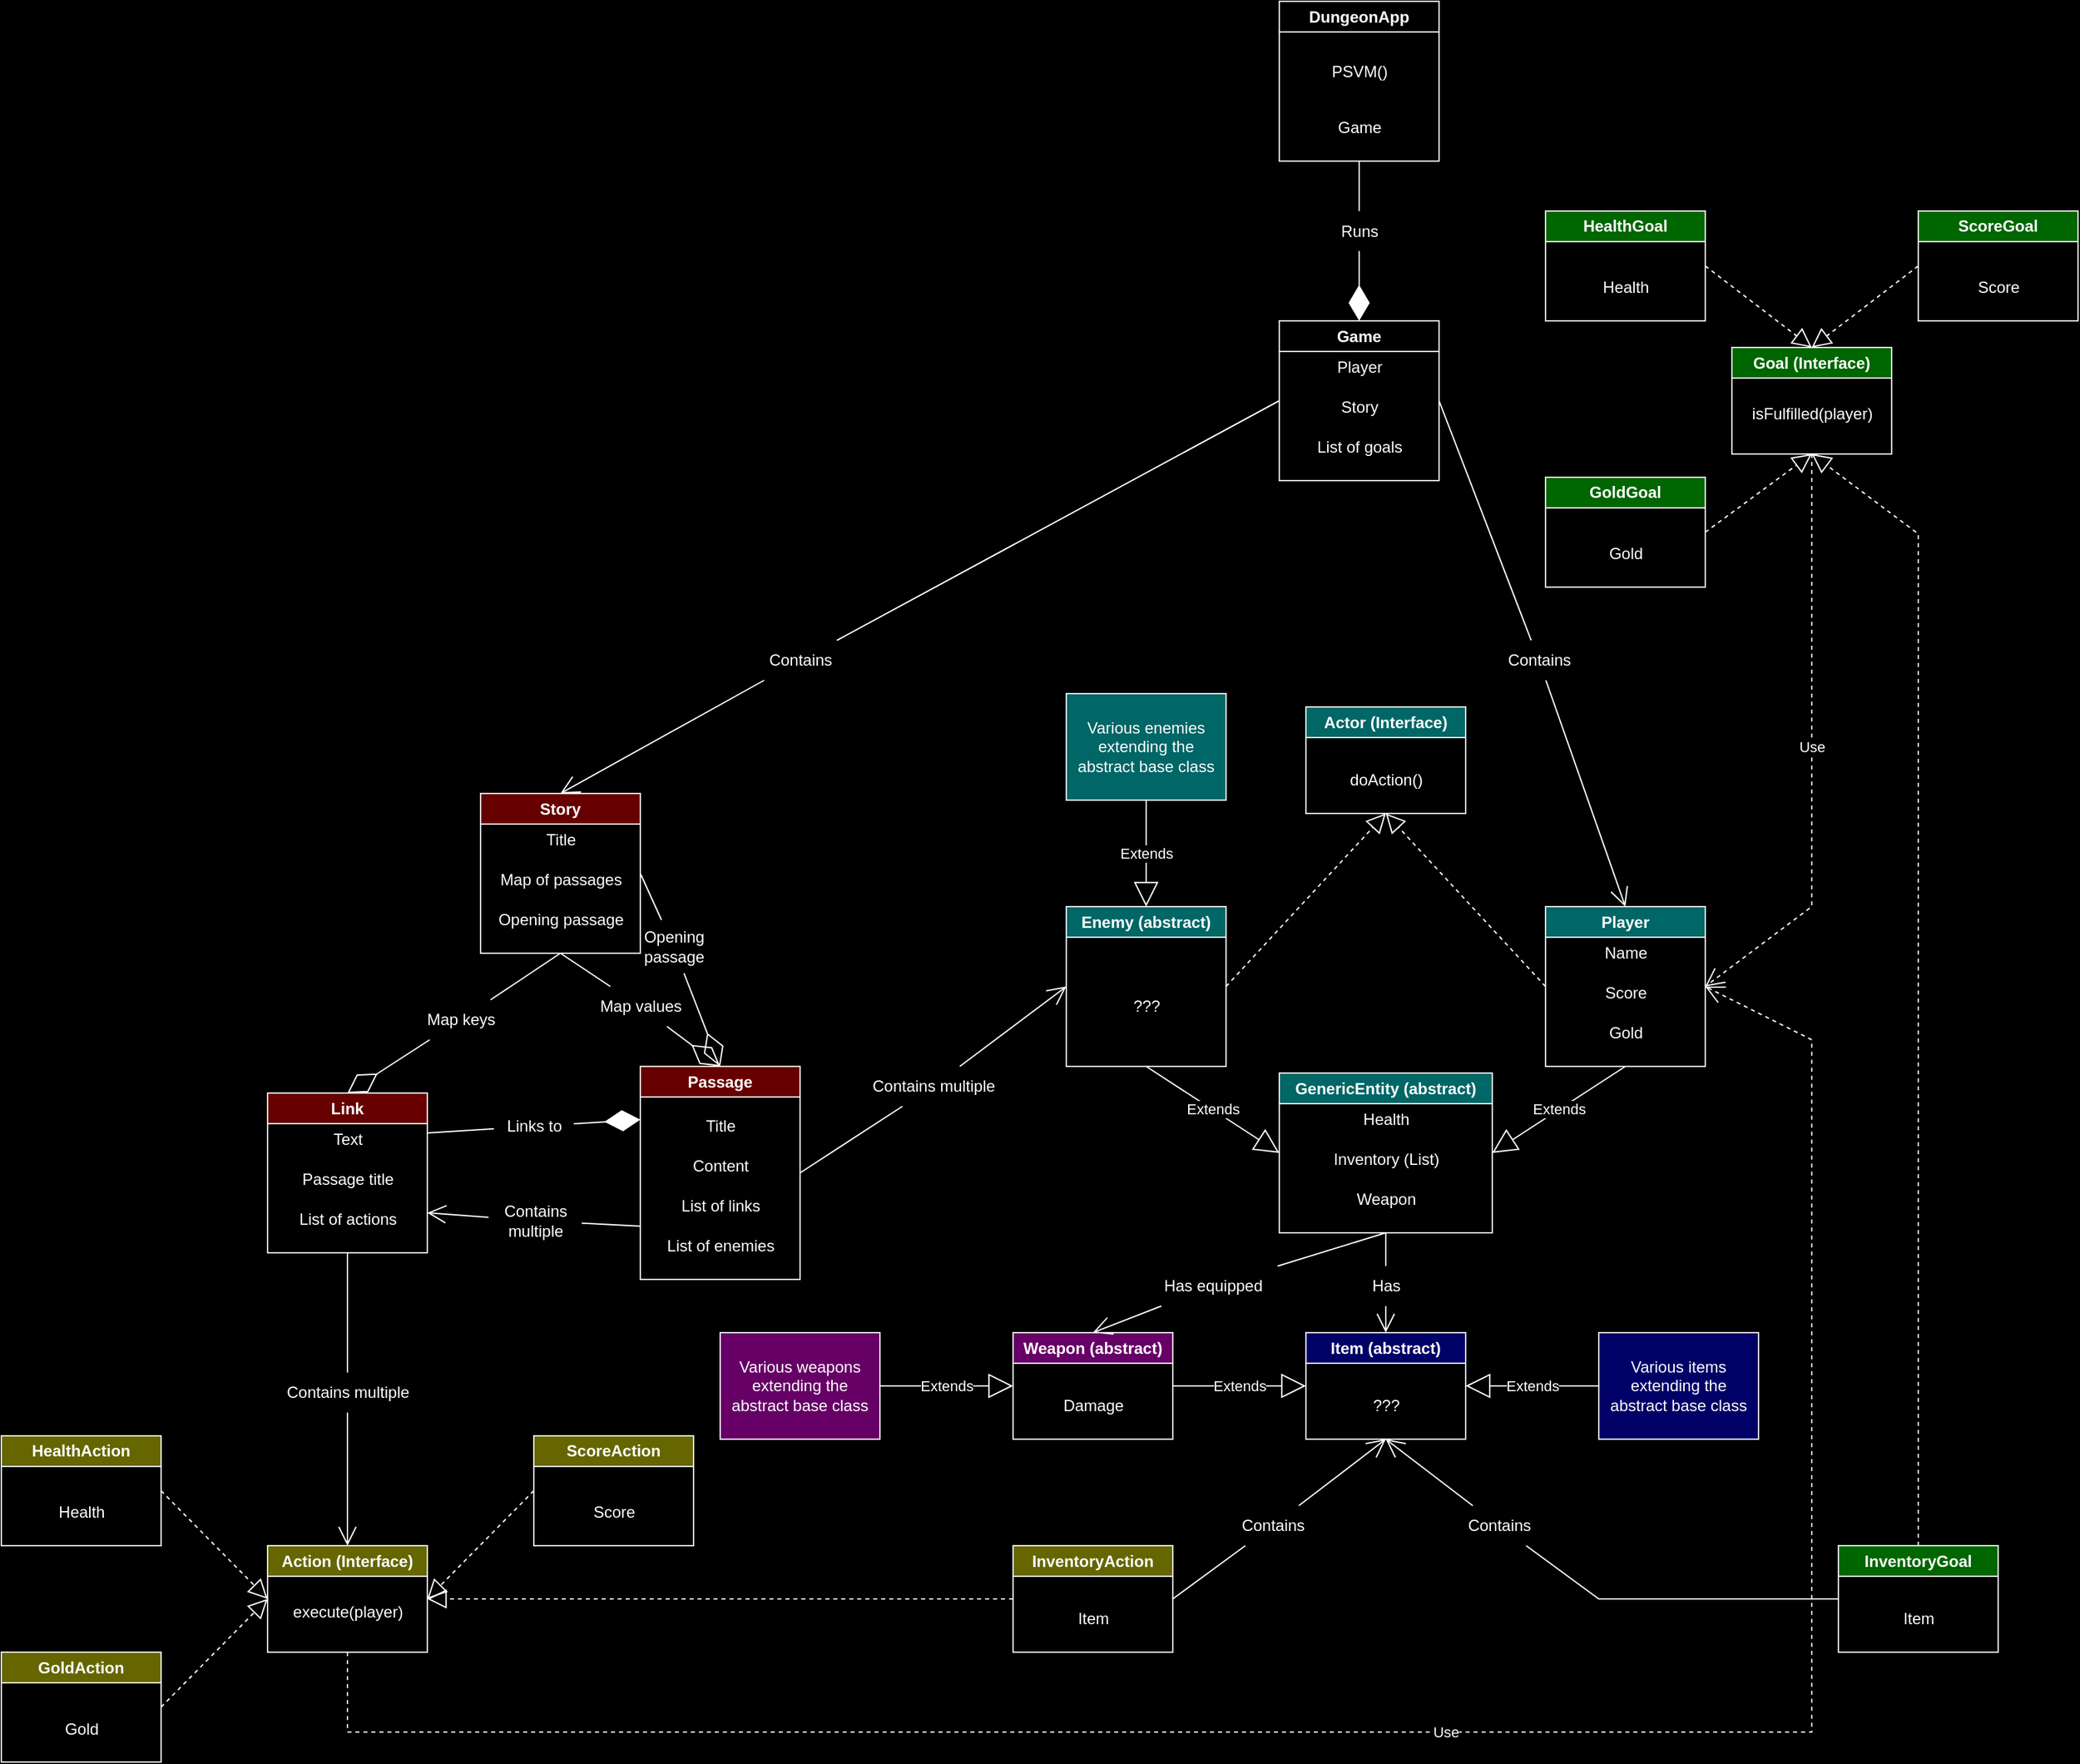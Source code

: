 <mxfile version="20.5.3" type="embed"><diagram id="VQ1ZgqNbtzFpC4DYkh0a" name="Page-1"><mxGraphModel dx="1198" dy="646" grid="1" gridSize="10" guides="1" tooltips="1" connect="1" arrows="1" fold="1" page="1" pageScale="1" pageWidth="1654" pageHeight="2336" background="#000000" math="0" shadow="0"><root><mxCell id="0"/><mxCell id="1" parent="0"/><mxCell id="2" value="&lt;font color=&quot;#ffffff&quot;&gt;Link&lt;/font&gt;" style="swimlane;whiteSpace=wrap;html=1;strokeColor=#FFFFFF;fillColor=#660000;" parent="1" vertex="1"><mxGeometry x="280" y="1820" width="120" height="120" as="geometry"/></mxCell><mxCell id="5" value="Text" style="text;html=1;align=center;verticalAlign=middle;resizable=0;points=[];autosize=1;strokeColor=none;fillColor=none;fontColor=#FFFFFF;" parent="2" vertex="1"><mxGeometry x="35" y="20" width="50" height="30" as="geometry"/></mxCell><mxCell id="6" value="Passage title" style="text;html=1;align=center;verticalAlign=middle;resizable=0;points=[];autosize=1;strokeColor=none;fillColor=none;fontColor=#FFFFFF;" parent="2" vertex="1"><mxGeometry x="15" y="50" width="90" height="30" as="geometry"/></mxCell><mxCell id="4" value="List of actions" style="text;html=1;align=center;verticalAlign=middle;resizable=0;points=[];autosize=1;strokeColor=none;fillColor=none;fontColor=#FFFFFF;" parent="2" vertex="1"><mxGeometry x="10" y="80" width="100" height="30" as="geometry"/></mxCell><mxCell id="3" value="Passage" style="swimlane;whiteSpace=wrap;html=1;strokeColor=#FFFFFF;fontColor=#FFFFFF;fillColor=#660000;" parent="1" vertex="1"><mxGeometry x="560" y="1800" width="120" height="160" as="geometry"/></mxCell><mxCell id="10" value="Title" style="text;html=1;align=center;verticalAlign=middle;resizable=0;points=[];autosize=1;strokeColor=none;fillColor=none;fontColor=#FFFFFF;" parent="3" vertex="1"><mxGeometry x="35" y="30" width="50" height="30" as="geometry"/></mxCell><mxCell id="11" value="Content" style="text;html=1;align=center;verticalAlign=middle;resizable=0;points=[];autosize=1;strokeColor=none;fillColor=none;fontColor=#FFFFFF;" parent="3" vertex="1"><mxGeometry x="25" y="60" width="70" height="30" as="geometry"/></mxCell><mxCell id="12" value="List of links" style="text;html=1;align=center;verticalAlign=middle;resizable=0;points=[];autosize=1;strokeColor=none;fillColor=none;fontColor=#FFFFFF;" parent="3" vertex="1"><mxGeometry x="20" y="90" width="80" height="30" as="geometry"/></mxCell><mxCell id="86" value="List of enemies" style="text;html=1;align=center;verticalAlign=middle;resizable=0;points=[];autosize=1;strokeColor=none;fillColor=none;fontColor=#FFFFFF;" parent="3" vertex="1"><mxGeometry x="10" y="120" width="100" height="30" as="geometry"/></mxCell><mxCell id="34" value="Story" style="swimlane;whiteSpace=wrap;html=1;strokeColor=#FFFFFF;fontColor=#FFFFFF;fillColor=#660000;" parent="1" vertex="1"><mxGeometry x="440" y="1595" width="120" height="120" as="geometry"/></mxCell><mxCell id="35" value="Title" style="text;html=1;align=center;verticalAlign=middle;resizable=0;points=[];autosize=1;strokeColor=none;fillColor=none;fontColor=#FFFFFF;" parent="34" vertex="1"><mxGeometry x="35" y="20" width="50" height="30" as="geometry"/></mxCell><mxCell id="36" value="Map of passages" style="text;html=1;align=center;verticalAlign=middle;resizable=0;points=[];autosize=1;strokeColor=none;fillColor=none;fontColor=#FFFFFF;" parent="34" vertex="1"><mxGeometry x="5" y="50" width="110" height="30" as="geometry"/></mxCell><mxCell id="37" value="Opening passage" style="text;html=1;align=center;verticalAlign=middle;resizable=0;points=[];autosize=1;strokeColor=none;fillColor=none;fontColor=#FFFFFF;" parent="34" vertex="1"><mxGeometry y="80" width="120" height="30" as="geometry"/></mxCell><mxCell id="54" value="GenericEntity (abstract)" style="swimlane;whiteSpace=wrap;html=1;strokeColor=#FFFFFF;fontColor=#FFFFFF;fillColor=#006666;" parent="1" vertex="1"><mxGeometry x="1040" y="1805" width="160" height="120" as="geometry"/></mxCell><mxCell id="55" value="Health" style="text;html=1;align=center;verticalAlign=middle;resizable=0;points=[];autosize=1;strokeColor=none;fillColor=none;fontColor=#FFFFFF;" parent="54" vertex="1"><mxGeometry x="50" y="20" width="60" height="30" as="geometry"/></mxCell><mxCell id="58" value="Inventory (List)" style="text;html=1;align=center;verticalAlign=middle;resizable=0;points=[];autosize=1;strokeColor=none;fillColor=none;fontColor=#FFFFFF;" parent="54" vertex="1"><mxGeometry x="30" y="50" width="100" height="30" as="geometry"/></mxCell><mxCell id="135" value="Weapon" style="text;html=1;align=center;verticalAlign=middle;resizable=0;points=[];autosize=1;strokeColor=none;fillColor=none;fontColor=#FFFFFF;" parent="54" vertex="1"><mxGeometry x="45" y="80" width="70" height="30" as="geometry"/></mxCell><mxCell id="56" value="Player&lt;br&gt;" style="swimlane;whiteSpace=wrap;html=1;strokeColor=#FFFFFF;fontColor=#FFFFFF;fillColor=#006666;" parent="1" vertex="1"><mxGeometry x="1240" y="1680" width="120" height="120" as="geometry"/></mxCell><mxCell id="63" value="Name" style="text;html=1;align=center;verticalAlign=middle;resizable=0;points=[];autosize=1;strokeColor=none;fillColor=none;fontColor=#FFFFFF;" parent="56" vertex="1"><mxGeometry x="30" y="20" width="60" height="30" as="geometry"/></mxCell><mxCell id="64" value="Score" style="text;html=1;align=center;verticalAlign=middle;resizable=0;points=[];autosize=1;strokeColor=none;fillColor=none;fontColor=#FFFFFF;" parent="56" vertex="1"><mxGeometry x="35" y="50" width="50" height="30" as="geometry"/></mxCell><mxCell id="65" value="Gold" style="text;html=1;align=center;verticalAlign=middle;resizable=0;points=[];autosize=1;strokeColor=none;fillColor=none;fontColor=#FFFFFF;" parent="56" vertex="1"><mxGeometry x="35" y="80" width="50" height="30" as="geometry"/></mxCell><mxCell id="57" value="Enemy (abstract)" style="swimlane;whiteSpace=wrap;html=1;strokeColor=#FFFFFF;fontColor=#FFFFFF;fillColor=#006666;" parent="1" vertex="1"><mxGeometry x="880" y="1680" width="120" height="120" as="geometry"/></mxCell><mxCell id="60" value="???" style="text;html=1;align=center;verticalAlign=middle;resizable=0;points=[];autosize=1;strokeColor=none;fillColor=none;fontColor=#FFFFFF;" parent="57" vertex="1"><mxGeometry x="40" y="60" width="40" height="30" as="geometry"/></mxCell><mxCell id="61" value="Actor (Interface)" style="swimlane;whiteSpace=wrap;html=1;strokeColor=#FFFFFF;fontColor=#FFFFFF;fillColor=#006666;" parent="1" vertex="1"><mxGeometry x="1060" y="1530" width="120" height="80" as="geometry"/></mxCell><mxCell id="62" value="doAction()" style="text;html=1;align=center;verticalAlign=middle;resizable=0;points=[];autosize=1;strokeColor=none;fillColor=none;fontColor=#FFFFFF;" parent="61" vertex="1"><mxGeometry x="20" y="40" width="80" height="30" as="geometry"/></mxCell><mxCell id="88" value="Weapon (abstract)" style="swimlane;whiteSpace=wrap;html=1;strokeColor=#FFFFFF;fontColor=#FFFFFF;fillColor=#660066;" parent="1" vertex="1"><mxGeometry x="840" y="2000" width="120" height="80" as="geometry"/></mxCell><mxCell id="89" value="Damage" style="text;html=1;align=center;verticalAlign=middle;resizable=0;points=[];autosize=1;strokeColor=none;fillColor=none;fontColor=#FFFFFF;" parent="88" vertex="1"><mxGeometry x="25" y="40" width="70" height="30" as="geometry"/></mxCell><mxCell id="94" value="Various enemies extending the abstract base class" style="rounded=0;whiteSpace=wrap;html=1;strokeColor=#FFFFFF;fontColor=#FFFFFF;fillColor=#006666;" parent="1" vertex="1"><mxGeometry x="880" y="1520" width="120" height="80" as="geometry"/></mxCell><mxCell id="101" value="Various weapons extending the abstract base class" style="rounded=0;whiteSpace=wrap;html=1;strokeColor=#FFFFFF;fontColor=#FFFFFF;fillColor=#660066;" parent="1" vertex="1"><mxGeometry x="620" y="2000" width="120" height="80" as="geometry"/></mxCell><mxCell id="116" value="Game" style="swimlane;whiteSpace=wrap;html=1;strokeColor=#FFFFFF;fontColor=#FFFFFF;fillColor=#000000;" parent="1" vertex="1"><mxGeometry x="1040" y="1240" width="120" height="120" as="geometry"/></mxCell><mxCell id="117" value="Player" style="text;html=1;align=center;verticalAlign=middle;resizable=0;points=[];autosize=1;strokeColor=none;fillColor=none;fontColor=#FFFFFF;" parent="116" vertex="1"><mxGeometry x="30" y="20" width="60" height="30" as="geometry"/></mxCell><mxCell id="118" value="Story" style="text;html=1;align=center;verticalAlign=middle;resizable=0;points=[];autosize=1;strokeColor=none;fillColor=none;fontColor=#FFFFFF;" parent="116" vertex="1"><mxGeometry x="35" y="50" width="50" height="30" as="geometry"/></mxCell><mxCell id="119" value="List of goals" style="text;html=1;align=center;verticalAlign=middle;resizable=0;points=[];autosize=1;strokeColor=none;fillColor=none;fontColor=#FFFFFF;" parent="116" vertex="1"><mxGeometry x="15" y="80" width="90" height="30" as="geometry"/></mxCell><mxCell id="138" value="Extends" style="endArrow=block;endSize=16;endFill=0;html=1;rounded=0;entryX=0;entryY=0.5;entryDx=0;entryDy=0;exitX=0.5;exitY=1;exitDx=0;exitDy=0;strokeColor=#FFFFFF;labelBackgroundColor=#000000;fontColor=#FFFFFF;" parent="1" source="57" target="54" edge="1"><mxGeometry width="160" relative="1" as="geometry"><mxPoint x="1030" y="1699.66" as="sourcePoint"/><mxPoint x="1190" y="1699.66" as="targetPoint"/></mxGeometry></mxCell><mxCell id="139" value="Extends" style="endArrow=block;endSize=16;endFill=0;html=1;rounded=0;exitX=0.5;exitY=1;exitDx=0;exitDy=0;strokeColor=#FFFFFF;entryX=1;entryY=0.5;entryDx=0;entryDy=0;fontColor=#FFFFFF;labelBackgroundColor=#000000;" parent="1" source="56" edge="1" target="54"><mxGeometry width="160" relative="1" as="geometry"><mxPoint x="1090" y="1660" as="sourcePoint"/><mxPoint x="1120" y="1800" as="targetPoint"/></mxGeometry></mxCell><mxCell id="140" value="" style="endArrow=open;endFill=1;endSize=12;html=1;rounded=0;strokeColor=#FFFFFF;startArrow=none;entryX=0.5;entryY=0;entryDx=0;entryDy=0;" edge="1" parent="1" source="106" target="188"><mxGeometry width="160" relative="1" as="geometry"><mxPoint x="1120" y="1740" as="sourcePoint"/><mxPoint x="1060" y="1770" as="targetPoint"/></mxGeometry></mxCell><mxCell id="106" value="Has" style="text;html=1;align=center;verticalAlign=middle;resizable=0;points=[];autosize=1;strokeColor=none;fillColor=none;fontColor=#FFFFFF;" parent="1" vertex="1"><mxGeometry x="1100" y="1950" width="40" height="30" as="geometry"/></mxCell><mxCell id="141" value="" style="endArrow=none;endFill=1;endSize=12;html=1;rounded=0;strokeColor=#FFFFFF;exitX=0.5;exitY=1;exitDx=0;exitDy=0;" edge="1" parent="1" source="54" target="106"><mxGeometry width="160" relative="1" as="geometry"><mxPoint x="1120" y="1800" as="sourcePoint"/><mxPoint x="1120" y="1520" as="targetPoint"/></mxGeometry></mxCell><mxCell id="142" value="" style="endArrow=block;dashed=1;endFill=0;endSize=12;html=1;rounded=0;labelBackgroundColor=#000000;strokeColor=#FFFFFF;fontColor=#FFFFFF;entryX=0.5;entryY=1;entryDx=0;entryDy=0;startArrow=none;exitX=1;exitY=0.5;exitDx=0;exitDy=0;" edge="1" parent="1" source="57" target="61"><mxGeometry width="160" relative="1" as="geometry"><mxPoint x="1077.692" y="1660" as="sourcePoint"/><mxPoint x="1180" y="1950" as="targetPoint"/></mxGeometry></mxCell><mxCell id="143" value="" style="endArrow=block;dashed=1;endFill=0;endSize=12;html=1;rounded=0;labelBackgroundColor=#000000;strokeColor=#FFFFFF;fontColor=#FFFFFF;entryX=0.5;entryY=1;entryDx=0;entryDy=0;startArrow=none;exitX=0;exitY=0.5;exitDx=0;exitDy=0;" edge="1" parent="1" source="56" target="61"><mxGeometry width="160" relative="1" as="geometry"><mxPoint x="1162.308" y="1660" as="sourcePoint"/><mxPoint x="1120" y="2040" as="targetPoint"/></mxGeometry></mxCell><mxCell id="145" value="Extends" style="endArrow=block;endSize=16;endFill=0;html=1;rounded=0;labelBackgroundColor=#000000;strokeColor=#FFFFFF;fontColor=#FFFFFF;entryX=0;entryY=0.5;entryDx=0;entryDy=0;exitX=1;exitY=0.5;exitDx=0;exitDy=0;" edge="1" parent="1" source="101" target="88"><mxGeometry width="160" relative="1" as="geometry"><mxPoint x="1170" y="1560" as="sourcePoint"/><mxPoint x="1050" y="1350" as="targetPoint"/></mxGeometry></mxCell><mxCell id="146" value="Extends" style="endArrow=block;endSize=16;endFill=0;html=1;rounded=0;labelBackgroundColor=#000000;strokeColor=#FFFFFF;fontColor=#FFFFFF;exitX=0.5;exitY=1;exitDx=0;exitDy=0;entryX=0.5;entryY=0;entryDx=0;entryDy=0;" edge="1" parent="1" source="94" target="57"><mxGeometry width="160" relative="1" as="geometry"><mxPoint x="990" y="1670" as="sourcePoint"/><mxPoint x="1060" y="1690" as="targetPoint"/></mxGeometry></mxCell><mxCell id="147" value="" style="endArrow=diamondThin;endFill=0;endSize=24;html=1;rounded=0;labelBackgroundColor=#000000;strokeColor=#FFFFFF;fontColor=#FFFFFF;entryX=0.5;entryY=0;entryDx=0;entryDy=0;startArrow=none;" edge="1" parent="1" source="43" target="3"><mxGeometry width="160" relative="1" as="geometry"><mxPoint x="660" y="1750" as="sourcePoint"/><mxPoint x="770" y="2060" as="targetPoint"/></mxGeometry></mxCell><mxCell id="150" value="" style="endArrow=diamondThin;endFill=1;endSize=24;html=1;rounded=0;labelBackgroundColor=#000000;strokeColor=#FFFFFF;fontColor=#FFFFFF;entryX=0;entryY=0.25;entryDx=0;entryDy=0;startArrow=none;" edge="1" parent="1" source="8" target="3"><mxGeometry width="160" relative="1" as="geometry"><mxPoint x="240" y="1710" as="sourcePoint"/><mxPoint x="400" y="1710" as="targetPoint"/></mxGeometry></mxCell><mxCell id="8" value="Links to" style="text;html=1;align=center;verticalAlign=middle;resizable=0;points=[];autosize=1;strokeColor=none;fillColor=none;fontColor=#FFFFFF;" parent="1" vertex="1"><mxGeometry x="450" y="1830" width="60" height="30" as="geometry"/></mxCell><mxCell id="151" value="" style="endArrow=none;endFill=1;endSize=24;html=1;rounded=0;labelBackgroundColor=#000000;strokeColor=#FFFFFF;fontColor=#FFFFFF;exitX=1;exitY=0.25;exitDx=0;exitDy=0;" edge="1" parent="1" source="2" target="8"><mxGeometry width="160" relative="1" as="geometry"><mxPoint x="440" y="1880" as="sourcePoint"/><mxPoint x="560" y="1880" as="targetPoint"/></mxGeometry></mxCell><mxCell id="43" value="Map values" style="text;html=1;align=center;verticalAlign=middle;resizable=0;points=[];autosize=1;strokeColor=none;fillColor=none;fontColor=#FFFFFF;" parent="1" vertex="1"><mxGeometry x="520" y="1740" width="80" height="30" as="geometry"/></mxCell><mxCell id="152" value="" style="endArrow=none;endFill=0;endSize=24;html=1;rounded=0;labelBackgroundColor=#000000;strokeColor=#FFFFFF;fontColor=#FFFFFF;exitX=0.5;exitY=1;exitDx=0;exitDy=0;" edge="1" parent="1" source="34" target="43"><mxGeometry width="160" relative="1" as="geometry"><mxPoint x="560" y="1655" as="sourcePoint"/><mxPoint x="600" y="1680" as="targetPoint"/></mxGeometry></mxCell><mxCell id="153" value="" style="endArrow=diamondThin;endFill=0;endSize=24;html=1;rounded=0;labelBackgroundColor=#000000;strokeColor=#FFFFFF;fontColor=#FFFFFF;entryX=0.5;entryY=0;entryDx=0;entryDy=0;startArrow=none;" edge="1" parent="1" source="40" target="2"><mxGeometry width="160" relative="1" as="geometry"><mxPoint x="450" y="2070" as="sourcePoint"/><mxPoint x="610" y="2070" as="targetPoint"/></mxGeometry></mxCell><mxCell id="40" value="Map keys" style="text;html=1;align=center;verticalAlign=middle;resizable=0;points=[];autosize=1;strokeColor=none;fillColor=none;fontColor=#FFFFFF;" parent="1" vertex="1"><mxGeometry x="390" y="1750" width="70" height="30" as="geometry"/></mxCell><mxCell id="154" value="" style="endArrow=none;endFill=0;endSize=24;html=1;rounded=0;labelBackgroundColor=#000000;strokeColor=#FFFFFF;fontColor=#FFFFFF;exitX=0.5;exitY=1;exitDx=0;exitDy=0;" edge="1" parent="1" source="34" target="40"><mxGeometry width="160" relative="1" as="geometry"><mxPoint x="500" y="1715" as="sourcePoint"/><mxPoint x="380" y="1820" as="targetPoint"/></mxGeometry></mxCell><mxCell id="156" value="" style="endArrow=diamondThin;endFill=0;endSize=24;html=1;rounded=0;labelBackgroundColor=#000000;strokeColor=#FFFFFF;fontColor=#FFFFFF;entryX=0.5;entryY=0;entryDx=0;entryDy=0;startArrow=none;" edge="1" parent="1" source="51" target="3"><mxGeometry width="160" relative="1" as="geometry"><mxPoint x="300" y="2060" as="sourcePoint"/><mxPoint x="620" y="1800" as="targetPoint"/></mxGeometry></mxCell><mxCell id="51" value="Opening&lt;br&gt;passage" style="text;html=1;align=center;verticalAlign=middle;resizable=0;points=[];autosize=1;strokeColor=none;fillColor=none;fontColor=#FFFFFF;" parent="1" vertex="1"><mxGeometry x="550" y="1690" width="70" height="40" as="geometry"/></mxCell><mxCell id="157" value="" style="endArrow=none;endFill=0;endSize=24;html=1;rounded=0;labelBackgroundColor=#000000;strokeColor=#FFFFFF;fontColor=#FFFFFF;exitX=1;exitY=0.5;exitDx=0;exitDy=0;" edge="1" parent="1" source="34" target="51"><mxGeometry width="160" relative="1" as="geometry"><mxPoint x="560" y="1655" as="sourcePoint"/><mxPoint x="620" y="1800" as="targetPoint"/></mxGeometry></mxCell><mxCell id="164" value="" style="endArrow=open;endFill=1;endSize=12;html=1;rounded=0;labelBackgroundColor=#000000;strokeColor=#FFFFFF;fontColor=#FFFFFF;entryX=1;entryY=0.75;entryDx=0;entryDy=0;startArrow=none;" edge="1" parent="1" source="160" target="2"><mxGeometry width="160" relative="1" as="geometry"><mxPoint x="780" y="1770" as="sourcePoint"/><mxPoint x="940" y="1770" as="targetPoint"/></mxGeometry></mxCell><mxCell id="160" value="Contains&lt;br&gt;multiple" style="text;html=1;align=center;verticalAlign=middle;resizable=0;points=[];autosize=1;strokeColor=none;fillColor=none;fontColor=#FFFFFF;" vertex="1" parent="1"><mxGeometry x="446" y="1896" width="70" height="40" as="geometry"/></mxCell><mxCell id="165" value="" style="endArrow=none;endFill=1;endSize=12;html=1;rounded=0;labelBackgroundColor=#000000;strokeColor=#FFFFFF;fontColor=#FFFFFF;exitX=0;exitY=0.75;exitDx=0;exitDy=0;" edge="1" parent="1" source="3" target="160"><mxGeometry width="160" relative="1" as="geometry"><mxPoint x="560" y="1920" as="sourcePoint"/><mxPoint x="400" y="1910" as="targetPoint"/></mxGeometry></mxCell><mxCell id="166" value="" style="endArrow=open;endFill=1;endSize=12;html=1;rounded=0;labelBackgroundColor=#000000;strokeColor=#FFFFFF;fontColor=#FFFFFF;entryX=0;entryY=0.5;entryDx=0;entryDy=0;startArrow=none;" edge="1" parent="1" source="167" target="57"><mxGeometry width="160" relative="1" as="geometry"><mxPoint x="780" y="1770" as="sourcePoint"/><mxPoint x="940" y="1770" as="targetPoint"/></mxGeometry></mxCell><mxCell id="167" value="Contains multiple" style="text;html=1;align=center;verticalAlign=middle;resizable=0;points=[];autosize=1;strokeColor=none;fillColor=none;fontColor=#FFFFFF;" vertex="1" parent="1"><mxGeometry x="720" y="1800" width="120" height="30" as="geometry"/></mxCell><mxCell id="168" value="" style="endArrow=none;endFill=1;endSize=12;html=1;rounded=0;labelBackgroundColor=#000000;strokeColor=#FFFFFF;fontColor=#FFFFFF;exitX=1;exitY=0.5;exitDx=0;exitDy=0;" edge="1" parent="1" source="3" target="167"><mxGeometry width="160" relative="1" as="geometry"><mxPoint x="680" y="1880" as="sourcePoint"/><mxPoint x="880" y="1740" as="targetPoint"/></mxGeometry></mxCell><mxCell id="171" value="" style="endArrow=open;endFill=1;endSize=12;html=1;rounded=0;labelBackgroundColor=#000000;strokeColor=#FFFFFF;fontColor=#FFFFFF;entryX=0.5;entryY=0;entryDx=0;entryDy=0;startArrow=none;" edge="1" parent="1" source="123" target="56"><mxGeometry width="160" relative="1" as="geometry"><mxPoint x="780" y="1570" as="sourcePoint"/><mxPoint x="940" y="1570" as="targetPoint"/></mxGeometry></mxCell><mxCell id="123" value="Contains" style="text;html=1;align=center;verticalAlign=middle;resizable=0;points=[];autosize=1;strokeColor=none;fillColor=none;fontColor=#FFFFFF;" parent="1" vertex="1"><mxGeometry x="1200" y="1480" width="70" height="30" as="geometry"/></mxCell><mxCell id="172" value="" style="endArrow=none;endFill=1;endSize=12;html=1;rounded=0;labelBackgroundColor=#000000;strokeColor=#FFFFFF;fontColor=#FFFFFF;exitX=1;exitY=0.5;exitDx=0;exitDy=0;" edge="1" parent="1" source="116" target="123"><mxGeometry width="160" relative="1" as="geometry"><mxPoint x="1200" y="1300" as="sourcePoint"/><mxPoint x="1300" y="1680" as="targetPoint"/></mxGeometry></mxCell><mxCell id="175" value="" style="endArrow=open;endFill=1;endSize=12;html=1;rounded=0;labelBackgroundColor=#000000;strokeColor=#FFFFFF;fontColor=#FFFFFF;entryX=0.5;entryY=0;entryDx=0;entryDy=0;startArrow=none;" edge="1" parent="1" source="174" target="34"><mxGeometry width="160" relative="1" as="geometry"><mxPoint x="780" y="1570" as="sourcePoint"/><mxPoint x="940" y="1570" as="targetPoint"/></mxGeometry></mxCell><mxCell id="174" value="Contains" style="text;html=1;align=center;verticalAlign=middle;resizable=0;points=[];autosize=1;strokeColor=none;fillColor=none;fontColor=#FFFFFF;" vertex="1" parent="1"><mxGeometry x="645" y="1480" width="70" height="30" as="geometry"/></mxCell><mxCell id="176" value="" style="endArrow=none;endFill=1;endSize=12;html=1;rounded=0;labelBackgroundColor=#000000;strokeColor=#FFFFFF;fontColor=#FFFFFF;exitX=0;exitY=0.5;exitDx=0;exitDy=0;" edge="1" parent="1" source="116" target="174"><mxGeometry width="160" relative="1" as="geometry"><mxPoint x="1080" y="1300" as="sourcePoint"/><mxPoint x="500" y="1595" as="targetPoint"/></mxGeometry></mxCell><mxCell id="177" value="Action (Interface)" style="swimlane;whiteSpace=wrap;html=1;fontColor=#FFFFFF;fillColor=#666600;strokeColor=#FFFFFF;" vertex="1" parent="1"><mxGeometry x="280" y="2160" width="120" height="80" as="geometry"/></mxCell><mxCell id="178" value="execute(player)" style="text;html=1;align=center;verticalAlign=middle;resizable=0;points=[];autosize=1;strokeColor=none;fillColor=none;fontColor=#FFFFFF;" vertex="1" parent="177"><mxGeometry x="5" y="35" width="110" height="30" as="geometry"/></mxCell><mxCell id="182" value="Use" style="endArrow=open;endSize=12;dashed=1;html=1;rounded=0;labelBackgroundColor=#000000;strokeColor=#FFFFFF;fontColor=#FFFFFF;exitX=0.5;exitY=1;exitDx=0;exitDy=0;entryX=1;entryY=0.5;entryDx=0;entryDy=0;" edge="1" parent="1" source="177" target="56"><mxGeometry width="160" relative="1" as="geometry"><mxPoint x="780" y="2120" as="sourcePoint"/><mxPoint x="940" y="2120" as="targetPoint"/><Array as="points"><mxPoint x="340" y="2300"/><mxPoint x="1440" y="2300"/><mxPoint x="1440" y="1780"/></Array></mxGeometry></mxCell><mxCell id="183" value="" style="endArrow=open;endFill=1;endSize=12;html=1;rounded=0;labelBackgroundColor=#000000;strokeColor=#FFFFFF;fontColor=#FFFFFF;entryX=0.5;entryY=0;entryDx=0;entryDy=0;startArrow=none;" edge="1" parent="1" source="184" target="177"><mxGeometry width="160" relative="1" as="geometry"><mxPoint x="290" y="1990" as="sourcePoint"/><mxPoint x="450" y="1990" as="targetPoint"/></mxGeometry></mxCell><mxCell id="184" value="Contains multiple" style="text;html=1;align=center;verticalAlign=middle;resizable=0;points=[];autosize=1;strokeColor=none;fillColor=none;fontColor=#FFFFFF;" vertex="1" parent="1"><mxGeometry x="280" y="2030" width="120" height="30" as="geometry"/></mxCell><mxCell id="185" value="" style="endArrow=none;endFill=1;endSize=12;html=1;rounded=0;labelBackgroundColor=#000000;strokeColor=#FFFFFF;fontColor=#FFFFFF;exitX=0.5;exitY=1;exitDx=0;exitDy=0;" edge="1" parent="1" source="2" target="184"><mxGeometry width="160" relative="1" as="geometry"><mxPoint x="340" y="1940" as="sourcePoint"/><mxPoint x="310" y="2060" as="targetPoint"/></mxGeometry></mxCell><mxCell id="188" value="Item (abstract)" style="swimlane;whiteSpace=wrap;html=1;strokeColor=#FFFFFF;fontColor=#FFFFFF;fillColor=#000066;" vertex="1" parent="1"><mxGeometry x="1060" y="2000" width="120" height="80" as="geometry"/></mxCell><mxCell id="189" value="???" style="text;html=1;align=center;verticalAlign=middle;resizable=0;points=[];autosize=1;strokeColor=none;fillColor=none;fontColor=#FFFFFF;" vertex="1" parent="188"><mxGeometry x="40" y="40" width="40" height="30" as="geometry"/></mxCell><mxCell id="190" value="Various items extending the abstract base class" style="rounded=0;whiteSpace=wrap;html=1;strokeColor=#FFFFFF;fontColor=#FFFFFF;fillColor=#000066;" vertex="1" parent="1"><mxGeometry x="1280" y="2000" width="120" height="80" as="geometry"/></mxCell><mxCell id="192" value="Extends" style="endArrow=block;endSize=16;endFill=0;html=1;rounded=0;labelBackgroundColor=#000000;strokeColor=#FFFFFF;fontColor=#FFFFFF;exitX=0;exitY=0.5;exitDx=0;exitDy=0;entryX=1;entryY=0.5;entryDx=0;entryDy=0;" edge="1" parent="1" source="190" target="188"><mxGeometry width="160" relative="1" as="geometry"><mxPoint x="660" y="1870" as="sourcePoint"/><mxPoint x="820" y="1870" as="targetPoint"/></mxGeometry></mxCell><mxCell id="193" value="Extends" style="endArrow=block;endSize=16;endFill=0;html=1;rounded=0;labelBackgroundColor=#000000;strokeColor=#FFFFFF;fontColor=#FFFFFF;exitX=1;exitY=0.5;exitDx=0;exitDy=0;entryX=0;entryY=0.5;entryDx=0;entryDy=0;" edge="1" parent="1" source="88" target="188"><mxGeometry width="160" relative="1" as="geometry"><mxPoint x="660" y="1980" as="sourcePoint"/><mxPoint x="820" y="1980" as="targetPoint"/></mxGeometry></mxCell><mxCell id="194" value="" style="endArrow=open;endFill=1;endSize=12;html=1;rounded=0;labelBackgroundColor=#000000;strokeColor=#FFFFFF;fontColor=#FFFFFF;entryX=0.5;entryY=0;entryDx=0;entryDy=0;startArrow=none;" edge="1" parent="1" source="195" target="88"><mxGeometry width="160" relative="1" as="geometry"><mxPoint x="1000" y="2140" as="sourcePoint"/><mxPoint x="910" y="2200" as="targetPoint"/></mxGeometry></mxCell><mxCell id="195" value="Has equipped" style="text;html=1;align=center;verticalAlign=middle;resizable=0;points=[];autosize=1;strokeColor=none;fillColor=none;fontColor=#FFFFFF;" vertex="1" parent="1"><mxGeometry x="940" y="1950" width="100" height="30" as="geometry"/></mxCell><mxCell id="196" value="" style="endArrow=none;endFill=1;endSize=12;html=1;rounded=0;labelBackgroundColor=#000000;strokeColor=#FFFFFF;fontColor=#FFFFFF;exitX=0.5;exitY=1;exitDx=0;exitDy=0;" edge="1" parent="1" source="54" target="195"><mxGeometry width="160" relative="1" as="geometry"><mxPoint x="1120" y="1925" as="sourcePoint"/><mxPoint x="900" y="2000" as="targetPoint"/></mxGeometry></mxCell><mxCell id="207" value="InventoryAction" style="swimlane;whiteSpace=wrap;html=1;strokeColor=#FFFFFF;fontColor=#FFFFFF;fillColor=#666600;" vertex="1" parent="1"><mxGeometry x="840" y="2160" width="120" height="80" as="geometry"/></mxCell><mxCell id="208" value="Item" style="text;html=1;align=center;verticalAlign=middle;resizable=0;points=[];autosize=1;strokeColor=none;fillColor=none;fontColor=#FFFFFF;" vertex="1" parent="207"><mxGeometry x="35" y="40" width="50" height="30" as="geometry"/></mxCell><mxCell id="209" value="" style="endArrow=block;dashed=1;endFill=0;endSize=12;html=1;rounded=0;labelBackgroundColor=#000000;strokeColor=#FFFFFF;fontColor=#FFFFFF;exitX=0;exitY=0.5;exitDx=0;exitDy=0;entryX=1;entryY=0.5;entryDx=0;entryDy=0;" edge="1" parent="1" source="207" target="177"><mxGeometry width="160" relative="1" as="geometry"><mxPoint x="470" y="2030" as="sourcePoint"/><mxPoint x="630" y="2030" as="targetPoint"/></mxGeometry></mxCell><mxCell id="210" value="" style="endArrow=open;endFill=1;endSize=12;html=1;rounded=0;labelBackgroundColor=#000000;strokeColor=#FFFFFF;fontColor=#FFFFFF;entryX=0.5;entryY=1;entryDx=0;entryDy=0;startArrow=none;" edge="1" parent="1" source="211" target="188"><mxGeometry width="160" relative="1" as="geometry"><mxPoint x="470" y="2030" as="sourcePoint"/><mxPoint x="630" y="2030" as="targetPoint"/></mxGeometry></mxCell><mxCell id="211" value="Contains" style="text;html=1;align=center;verticalAlign=middle;resizable=0;points=[];autosize=1;strokeColor=none;fillColor=none;fontColor=#FFFFFF;" vertex="1" parent="1"><mxGeometry x="1000" y="2130" width="70" height="30" as="geometry"/></mxCell><mxCell id="212" value="" style="endArrow=none;endFill=1;endSize=12;html=1;rounded=0;labelBackgroundColor=#000000;strokeColor=#FFFFFF;fontColor=#FFFFFF;exitX=1;exitY=0.5;exitDx=0;exitDy=0;" edge="1" parent="1" source="207" target="211"><mxGeometry width="160" relative="1" as="geometry"><mxPoint x="960" y="2200.0" as="sourcePoint"/><mxPoint x="1120" y="2080.0" as="targetPoint"/></mxGeometry></mxCell><mxCell id="213" value="GoldAction" style="swimlane;whiteSpace=wrap;html=1;strokeColor=#FFFFFF;fontColor=#FFFFFF;fillColor=#666600;" vertex="1" parent="1"><mxGeometry x="80" y="2240" width="120" height="82.5" as="geometry"/></mxCell><mxCell id="214" value="Gold" style="text;html=1;align=center;verticalAlign=middle;resizable=0;points=[];autosize=1;strokeColor=none;fillColor=none;fontColor=#FFFFFF;" vertex="1" parent="213"><mxGeometry x="35" y="42.5" width="50" height="30" as="geometry"/></mxCell><mxCell id="215" value="HealthAction" style="swimlane;whiteSpace=wrap;html=1;strokeColor=#FFFFFF;fontColor=#FFFFFF;fillColor=#666600;" vertex="1" parent="1"><mxGeometry x="80" y="2077.5" width="120" height="82.5" as="geometry"/></mxCell><mxCell id="216" value="Health" style="text;html=1;align=center;verticalAlign=middle;resizable=0;points=[];autosize=1;strokeColor=none;fillColor=none;fontColor=#FFFFFF;" vertex="1" parent="215"><mxGeometry x="30" y="42.5" width="60" height="30" as="geometry"/></mxCell><mxCell id="218" value="ScoreAction" style="swimlane;whiteSpace=wrap;html=1;strokeColor=#FFFFFF;fontColor=#FFFFFF;fillColor=#666600;" vertex="1" parent="1"><mxGeometry x="480" y="2077.5" width="120" height="82.5" as="geometry"/></mxCell><mxCell id="219" value="Score" style="text;html=1;align=center;verticalAlign=middle;resizable=0;points=[];autosize=1;strokeColor=none;fillColor=none;fontColor=#FFFFFF;" vertex="1" parent="218"><mxGeometry x="35" y="42.5" width="50" height="30" as="geometry"/></mxCell><mxCell id="221" value="" style="endArrow=block;dashed=1;endFill=0;endSize=12;html=1;rounded=0;labelBackgroundColor=#000000;strokeColor=#FFFFFF;fontColor=#FFFFFF;exitX=1;exitY=0.5;exitDx=0;exitDy=0;entryX=0;entryY=0.5;entryDx=0;entryDy=0;" edge="1" parent="1" source="213" target="177"><mxGeometry width="160" relative="1" as="geometry"><mxPoint x="370" y="2030" as="sourcePoint"/><mxPoint x="230" y="2190" as="targetPoint"/></mxGeometry></mxCell><mxCell id="222" value="" style="endArrow=block;dashed=1;endFill=0;endSize=12;html=1;rounded=0;labelBackgroundColor=#000000;strokeColor=#FFFFFF;fontColor=#FFFFFF;exitX=1;exitY=0.5;exitDx=0;exitDy=0;entryX=0;entryY=0.5;entryDx=0;entryDy=0;" edge="1" parent="1" source="215" target="177"><mxGeometry width="160" relative="1" as="geometry"><mxPoint x="60" y="1950" as="sourcePoint"/><mxPoint x="220" y="1950" as="targetPoint"/></mxGeometry></mxCell><mxCell id="223" value="" style="endArrow=block;dashed=1;endFill=0;endSize=12;html=1;rounded=0;labelBackgroundColor=#000000;strokeColor=#FFFFFF;fontColor=#FFFFFF;exitX=0;exitY=0.5;exitDx=0;exitDy=0;entryX=1;entryY=0.5;entryDx=0;entryDy=0;" edge="1" parent="1" source="218" target="177"><mxGeometry width="160" relative="1" as="geometry"><mxPoint x="100" y="1960" as="sourcePoint"/><mxPoint x="430" y="2110" as="targetPoint"/></mxGeometry></mxCell><mxCell id="224" value="Goal (Interface)" style="swimlane;whiteSpace=wrap;html=1;fontColor=#FFFFFF;fillColor=#006600;strokeColor=#FFFFFF;" vertex="1" parent="1"><mxGeometry x="1380" y="1260" width="120" height="80" as="geometry"/></mxCell><mxCell id="225" value="isFulfilled(player)" style="text;html=1;align=center;verticalAlign=middle;resizable=0;points=[];autosize=1;strokeColor=none;fillColor=none;fontColor=#FFFFFF;" vertex="1" parent="224"><mxGeometry x="5" y="35" width="110" height="30" as="geometry"/></mxCell><mxCell id="226" value="InventoryGoal" style="swimlane;whiteSpace=wrap;html=1;strokeColor=#FFFFFF;fontColor=#FFFFFF;fillColor=#006600;" vertex="1" parent="1"><mxGeometry x="1460" y="2160" width="120" height="80" as="geometry"/></mxCell><mxCell id="227" value="Item" style="text;html=1;align=center;verticalAlign=middle;resizable=0;points=[];autosize=1;strokeColor=none;fillColor=none;fontColor=#FFFFFF;" vertex="1" parent="226"><mxGeometry x="35" y="40" width="50" height="30" as="geometry"/></mxCell><mxCell id="228" value="GoldGoal" style="swimlane;whiteSpace=wrap;html=1;strokeColor=#FFFFFF;fontColor=#FFFFFF;fillColor=#006600;" vertex="1" parent="1"><mxGeometry x="1240" y="1357.5" width="120" height="82.5" as="geometry"/></mxCell><mxCell id="229" value="Gold" style="text;html=1;align=center;verticalAlign=middle;resizable=0;points=[];autosize=1;strokeColor=none;fillColor=none;fontColor=#FFFFFF;" vertex="1" parent="228"><mxGeometry x="35" y="42.5" width="50" height="30" as="geometry"/></mxCell><mxCell id="230" value="HealthGoal" style="swimlane;whiteSpace=wrap;html=1;strokeColor=#FFFFFF;fontColor=#FFFFFF;fillColor=#006600;" vertex="1" parent="1"><mxGeometry x="1240" y="1157.5" width="120" height="82.5" as="geometry"/></mxCell><mxCell id="231" value="Health" style="text;html=1;align=center;verticalAlign=middle;resizable=0;points=[];autosize=1;strokeColor=none;fillColor=none;fontColor=#FFFFFF;" vertex="1" parent="230"><mxGeometry x="30" y="42.5" width="60" height="30" as="geometry"/></mxCell><mxCell id="232" value="ScoreGoal" style="swimlane;whiteSpace=wrap;html=1;strokeColor=#FFFFFF;fontColor=#FFFFFF;fillColor=#006600;" vertex="1" parent="1"><mxGeometry x="1520" y="1157.5" width="120" height="82.5" as="geometry"/></mxCell><mxCell id="233" value="Score" style="text;html=1;align=center;verticalAlign=middle;resizable=0;points=[];autosize=1;strokeColor=none;fillColor=none;fontColor=#FFFFFF;" vertex="1" parent="232"><mxGeometry x="35" y="42.5" width="50" height="30" as="geometry"/></mxCell><mxCell id="234" value="Use" style="endArrow=open;endSize=12;dashed=1;html=1;rounded=0;labelBackgroundColor=#000000;strokeColor=#FFFFFF;fontColor=#FFFFFF;exitX=0.5;exitY=1;exitDx=0;exitDy=0;entryX=1;entryY=0.5;entryDx=0;entryDy=0;" edge="1" parent="1" source="224" target="56"><mxGeometry width="160" relative="1" as="geometry"><mxPoint x="1470" y="1440" as="sourcePoint"/><mxPoint x="1630" y="1440" as="targetPoint"/><Array as="points"><mxPoint x="1440" y="1680"/></Array></mxGeometry></mxCell><mxCell id="235" value="" style="endArrow=block;dashed=1;endFill=0;endSize=12;html=1;rounded=0;labelBackgroundColor=#000000;strokeColor=#FFFFFF;fontColor=#FFFFFF;exitX=1;exitY=0.5;exitDx=0;exitDy=0;entryX=0.5;entryY=1;entryDx=0;entryDy=0;" edge="1" parent="1" source="228" target="224"><mxGeometry width="160" relative="1" as="geometry"><mxPoint x="1180" y="1460" as="sourcePoint"/><mxPoint x="1410" y="1380" as="targetPoint"/></mxGeometry></mxCell><mxCell id="236" value="" style="endArrow=block;dashed=1;endFill=0;endSize=12;html=1;rounded=0;labelBackgroundColor=#000000;strokeColor=#FFFFFF;fontColor=#FFFFFF;entryX=0.5;entryY=1;entryDx=0;entryDy=0;exitX=0.5;exitY=0;exitDx=0;exitDy=0;" edge="1" parent="1" source="226" target="224"><mxGeometry width="160" relative="1" as="geometry"><mxPoint x="1520" y="1470" as="sourcePoint"/><mxPoint x="1460" y="1380" as="targetPoint"/><Array as="points"><mxPoint x="1520" y="1400"/></Array></mxGeometry></mxCell><mxCell id="237" value="" style="endArrow=block;dashed=1;endFill=0;endSize=12;html=1;rounded=0;labelBackgroundColor=#000000;strokeColor=#FFFFFF;fontColor=#FFFFFF;exitX=0;exitY=0.5;exitDx=0;exitDy=0;entryX=0.5;entryY=0;entryDx=0;entryDy=0;" edge="1" parent="1" source="232" target="224"><mxGeometry width="160" relative="1" as="geometry"><mxPoint x="1390" y="1480" as="sourcePoint"/><mxPoint x="1550" y="1480" as="targetPoint"/></mxGeometry></mxCell><mxCell id="238" value="" style="endArrow=block;dashed=1;endFill=0;endSize=12;html=1;rounded=0;labelBackgroundColor=#000000;strokeColor=#FFFFFF;fontColor=#FFFFFF;exitX=1;exitY=0.5;exitDx=0;exitDy=0;entryX=0.5;entryY=0;entryDx=0;entryDy=0;" edge="1" parent="1" source="230" target="224"><mxGeometry width="160" relative="1" as="geometry"><mxPoint x="1400" y="1480" as="sourcePoint"/><mxPoint x="1560" y="1480" as="targetPoint"/></mxGeometry></mxCell><mxCell id="239" value="" style="endArrow=open;endFill=1;endSize=12;html=1;rounded=0;labelBackgroundColor=#000000;strokeColor=#FFFFFF;fontColor=#FFFFFF;entryX=0.5;entryY=1;entryDx=0;entryDy=0;startArrow=none;" edge="1" parent="1" source="240" target="188"><mxGeometry width="160" relative="1" as="geometry"><mxPoint x="1220" y="2190" as="sourcePoint"/><mxPoint x="1140" y="2160" as="targetPoint"/></mxGeometry></mxCell><mxCell id="240" value="Contains" style="text;html=1;align=center;verticalAlign=middle;resizable=0;points=[];autosize=1;strokeColor=none;fillColor=none;fontColor=#FFFFFF;" vertex="1" parent="1"><mxGeometry x="1170" y="2130" width="70" height="30" as="geometry"/></mxCell><mxCell id="241" value="" style="endArrow=none;endFill=1;endSize=12;html=1;rounded=0;labelBackgroundColor=#000000;strokeColor=#FFFFFF;fontColor=#FFFFFF;exitX=0;exitY=0.5;exitDx=0;exitDy=0;" edge="1" parent="1" source="226" target="240"><mxGeometry width="160" relative="1" as="geometry"><mxPoint x="1460" y="2200" as="sourcePoint"/><mxPoint x="1120" y="2080" as="targetPoint"/><Array as="points"><mxPoint x="1280" y="2200"/></Array></mxGeometry></mxCell><mxCell id="242" value="DungeonApp" style="swimlane;whiteSpace=wrap;html=1;strokeColor=#FFFFFF;fontColor=#FFFFFF;fillColor=#000000;" vertex="1" parent="1"><mxGeometry x="1040" y="1000" width="120" height="120" as="geometry"/></mxCell><mxCell id="243" value="PSVM()" style="text;html=1;align=center;verticalAlign=middle;resizable=0;points=[];autosize=1;strokeColor=none;fillColor=none;fontColor=#FFFFFF;" vertex="1" parent="242"><mxGeometry x="25" y="38" width="70" height="30" as="geometry"/></mxCell><mxCell id="248" value="Game" style="text;html=1;align=center;verticalAlign=middle;resizable=0;points=[];autosize=1;strokeColor=none;fillColor=none;fontColor=#FFFFFF;" vertex="1" parent="242"><mxGeometry x="30" y="80" width="60" height="30" as="geometry"/></mxCell><mxCell id="245" value="" style="endArrow=diamondThin;endFill=1;endSize=24;html=1;rounded=0;labelBackgroundColor=#000000;strokeColor=#FFFFFF;fontColor=#FFFFFF;entryX=0.5;entryY=0;entryDx=0;entryDy=0;startArrow=none;" edge="1" parent="1" source="246" target="116"><mxGeometry width="160" relative="1" as="geometry"><mxPoint x="660" y="1240" as="sourcePoint"/><mxPoint x="820" y="1240" as="targetPoint"/></mxGeometry></mxCell><mxCell id="246" value="Runs" style="text;html=1;align=center;verticalAlign=middle;resizable=0;points=[];autosize=1;strokeColor=none;fillColor=none;fontColor=#FFFFFF;" vertex="1" parent="1"><mxGeometry x="1075" y="1157.5" width="50" height="30" as="geometry"/></mxCell><mxCell id="247" value="" style="endArrow=none;endFill=1;endSize=24;html=1;rounded=0;labelBackgroundColor=#000000;strokeColor=#FFFFFF;fontColor=#FFFFFF;exitX=0.5;exitY=1;exitDx=0;exitDy=0;" edge="1" parent="1" source="242" target="246"><mxGeometry width="160" relative="1" as="geometry"><mxPoint x="1100" y="1120" as="sourcePoint"/><mxPoint x="1100" y="1240.0" as="targetPoint"/></mxGeometry></mxCell></root></mxGraphModel></diagram></mxfile>